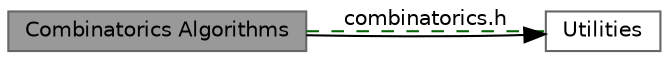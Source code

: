 digraph "Combinatorics Algorithms"
{
 // INTERACTIVE_SVG=YES
 // LATEX_PDF_SIZE
  bgcolor="transparent";
  edge [fontname=Helvetica,fontsize=10,labelfontname=Helvetica,labelfontsize=10];
  node [fontname=Helvetica,fontsize=10,shape=box,height=0.2,width=0.4];
  rankdir=LR;
  Node1 [label="Combinatorics Algorithms",height=0.2,width=0.4,color="gray40", fillcolor="grey60", style="filled", fontcolor="black",tooltip="Implementations to solve various combinatorial aspects for strings of objects."];
  Node2 [label="Utilities",height=0.2,width=0.4,color="grey40", fillcolor="white", style="filled",URL="$group__utils.html",tooltip=" "];
  Node2->Node1 [shape=plaintext, dir="back", style="solid"];
  Node1->Node2 [shape=plaintext, label="combinatorics.h", color="darkgreen", dir="none", style="dashed"];
}
